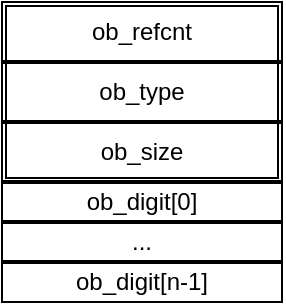 <mxfile version="14.5.3" type="github">
  <diagram id="IiMWh1EoCvpWrdrvnsp-" name="Page-1">
    <mxGraphModel dx="792" dy="465" grid="1" gridSize="10" guides="1" tooltips="1" connect="1" arrows="1" fold="1" page="1" pageScale="1" pageWidth="827" pageHeight="1169" math="0" shadow="0">
      <root>
        <mxCell id="0" />
        <mxCell id="1" parent="0" />
        <mxCell id="vGu_fYnAhHYqY9MODizF-16" value="" style="rounded=0;whiteSpace=wrap;html=1;" vertex="1" parent="1">
          <mxGeometry x="320" y="80" width="140" height="150" as="geometry" />
        </mxCell>
        <mxCell id="vGu_fYnAhHYqY9MODizF-18" value="" style="shape=ext;double=1;rounded=0;whiteSpace=wrap;html=1;" vertex="1" parent="1">
          <mxGeometry x="320" y="80" width="140" height="90" as="geometry" />
        </mxCell>
        <mxCell id="vGu_fYnAhHYqY9MODizF-19" value="" style="line;strokeWidth=2;html=1;" vertex="1" parent="1">
          <mxGeometry x="320" y="105" width="140" height="10" as="geometry" />
        </mxCell>
        <mxCell id="vGu_fYnAhHYqY9MODizF-20" value="ob_refcnt" style="text;html=1;strokeColor=none;fillColor=none;align=center;verticalAlign=middle;whiteSpace=wrap;rounded=0;" vertex="1" parent="1">
          <mxGeometry x="370" y="85" width="40" height="20" as="geometry" />
        </mxCell>
        <mxCell id="vGu_fYnAhHYqY9MODizF-21" value="" style="line;strokeWidth=2;html=1;" vertex="1" parent="1">
          <mxGeometry x="320" y="135" width="140" height="10" as="geometry" />
        </mxCell>
        <mxCell id="vGu_fYnAhHYqY9MODizF-22" value="ob_type" style="text;html=1;strokeColor=none;fillColor=none;align=center;verticalAlign=middle;whiteSpace=wrap;rounded=0;" vertex="1" parent="1">
          <mxGeometry x="370" y="115" width="40" height="20" as="geometry" />
        </mxCell>
        <mxCell id="vGu_fYnAhHYqY9MODizF-23" value="ob_size" style="text;html=1;strokeColor=none;fillColor=none;align=center;verticalAlign=middle;whiteSpace=wrap;rounded=0;" vertex="1" parent="1">
          <mxGeometry x="370" y="145" width="40" height="20" as="geometry" />
        </mxCell>
        <mxCell id="vGu_fYnAhHYqY9MODizF-24" value="ob_digit[0]" style="text;html=1;strokeColor=none;fillColor=none;align=center;verticalAlign=middle;whiteSpace=wrap;rounded=0;" vertex="1" parent="1">
          <mxGeometry x="370" y="170" width="40" height="20" as="geometry" />
        </mxCell>
        <mxCell id="vGu_fYnAhHYqY9MODizF-25" value="" style="line;strokeWidth=2;html=1;" vertex="1" parent="1">
          <mxGeometry x="320" y="165" width="140" height="10" as="geometry" />
        </mxCell>
        <mxCell id="vGu_fYnAhHYqY9MODizF-26" value="" style="line;strokeWidth=2;html=1;" vertex="1" parent="1">
          <mxGeometry x="320" y="185" width="140" height="10" as="geometry" />
        </mxCell>
        <mxCell id="vGu_fYnAhHYqY9MODizF-27" value="..." style="text;html=1;strokeColor=none;fillColor=none;align=center;verticalAlign=middle;whiteSpace=wrap;rounded=0;" vertex="1" parent="1">
          <mxGeometry x="370" y="190" width="40" height="20" as="geometry" />
        </mxCell>
        <mxCell id="vGu_fYnAhHYqY9MODizF-31" value="" style="line;strokeWidth=2;html=1;" vertex="1" parent="1">
          <mxGeometry x="320" y="205" width="140" height="10" as="geometry" />
        </mxCell>
        <mxCell id="vGu_fYnAhHYqY9MODizF-32" value="ob_digit[n-1]" style="text;html=1;strokeColor=none;fillColor=none;align=center;verticalAlign=middle;whiteSpace=wrap;rounded=0;" vertex="1" parent="1">
          <mxGeometry x="350" y="210" width="80" height="20" as="geometry" />
        </mxCell>
      </root>
    </mxGraphModel>
  </diagram>
</mxfile>
